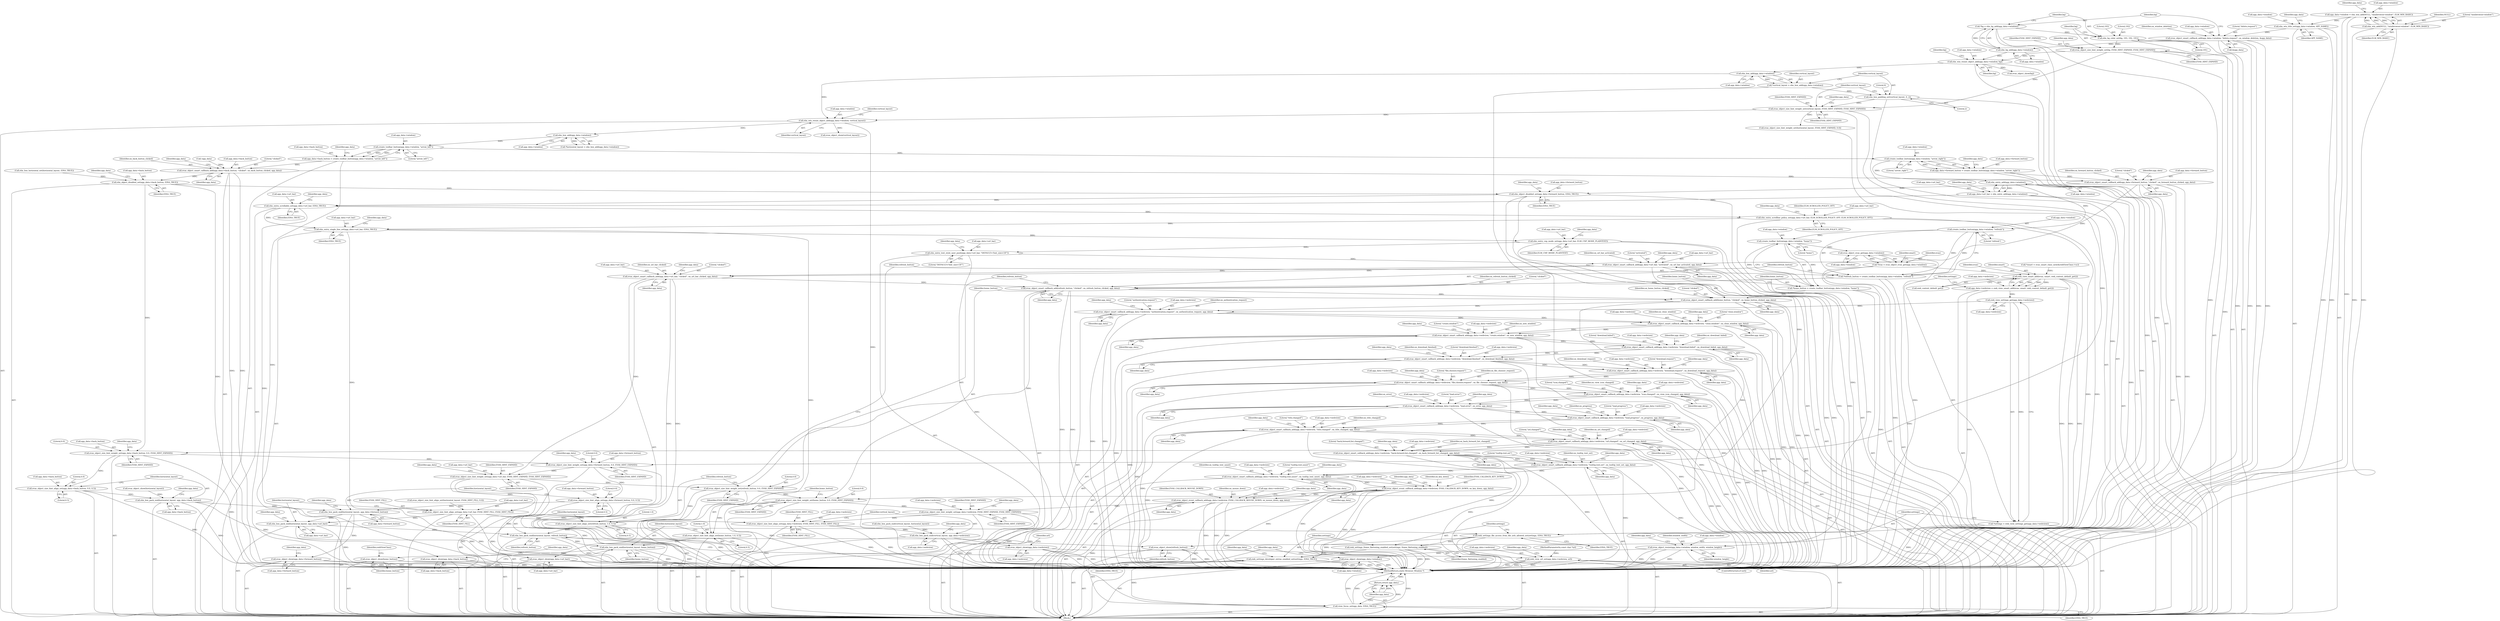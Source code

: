 digraph "0_Chrome_46afbe7f7f55280947e9c06c429a68983ba9d8dd_0@API" {
"1000220" [label="(Call,create_toolbar_button(app_data->window, \"arrow_left\"))"];
"1000196" [label="(Call,elm_box_add(app_data->window))"];
"1000186" [label="(Call,elm_win_resize_object_add(app_data->window, vertical_layout))"];
"1000174" [label="(Call,elm_box_add(app_data->window))"];
"1000164" [label="(Call,elm_win_resize_object_add(app_data->window, bg))"];
"1000151" [label="(Call,elm_bg_add(app_data->window))"];
"1000140" [label="(Call,evas_object_smart_callback_add(app_data->window, \"delete,request\", on_window_deletion, &app_data))"];
"1000135" [label="(Call,elm_win_title_set(app_data->window, APP_NAME))"];
"1000127" [label="(Call,app_data->window = elm_win_add(NULL, \"minibrowser-window\", ELM_WIN_BASIC))"];
"1000131" [label="(Call,elm_win_add(NULL, \"minibrowser-window\", ELM_WIN_BASIC))"];
"1000160" [label="(Call,evas_object_size_hint_weight_set(bg, EVAS_HINT_EXPAND, EVAS_HINT_EXPAND))"];
"1000155" [label="(Call,elm_bg_color_set(bg, 193, 192, 191))"];
"1000149" [label="(Call,*bg = elm_bg_add(app_data->window))"];
"1000182" [label="(Call,evas_object_size_hint_weight_set(vertical_layout, EVAS_HINT_EXPAND, EVAS_HINT_EXPAND))"];
"1000178" [label="(Call,elm_box_padding_set(vertical_layout, 0, 2))"];
"1000172" [label="(Call,*vertical_layout = elm_box_add(app_data->window))"];
"1000216" [label="(Call,app_data->back_button = create_toolbar_button(app_data->window, \"arrow_left\"))"];
"1000225" [label="(Call,evas_object_smart_callback_add(app_data->back_button, \"clicked\", on_back_button_clicked, app_data))"];
"1000232" [label="(Call,elm_object_disabled_set(app_data->back_button, EINA_TRUE))"];
"1000237" [label="(Call,evas_object_size_hint_weight_set(app_data->back_button, 0.0, EVAS_HINT_EXPAND))"];
"1000243" [label="(Call,evas_object_size_hint_align_set(app_data->back_button, 0.0, 0.5))"];
"1000249" [label="(Call,elm_box_pack_end(horizontal_layout, app_data->back_button))"];
"1000254" [label="(Call,evas_object_show(app_data->back_button))"];
"1000291" [label="(Call,elm_box_pack_end(horizontal_layout, app_data->forward_button))"];
"1000296" [label="(Call,evas_object_show(app_data->forward_button))"];
"1000360" [label="(Call,elm_box_pack_end(horizontal_layout, app_data->url_bar))"];
"1000365" [label="(Call,evas_object_show(app_data->url_bar))"];
"1000390" [label="(Call,elm_box_pack_end(horizontal_layout, refresh_button))"];
"1000393" [label="(Call,evas_object_show(refresh_button))"];
"1000416" [label="(Call,elm_box_pack_end(horizontal_layout, home_button))"];
"1000419" [label="(Call,evas_object_show(home_button))"];
"1000279" [label="(Call,evas_object_size_hint_weight_set(app_data->forward_button, 0.0, EVAS_HINT_EXPAND))"];
"1000285" [label="(Call,evas_object_size_hint_align_set(app_data->forward_button, 0.0, 0.5))"];
"1000348" [label="(Call,evas_object_size_hint_weight_set(app_data->url_bar, EVAS_HINT_EXPAND, EVAS_HINT_EXPAND))"];
"1000354" [label="(Call,evas_object_size_hint_align_set(app_data->url_bar, EVAS_HINT_FILL, EVAS_HINT_FILL))"];
"1000604" [label="(Call,evas_object_size_hint_align_set(app_data->webview, EVAS_HINT_FILL, EVAS_HINT_FILL))"];
"1000610" [label="(Call,elm_box_pack_end(vertical_layout, app_data->webview))"];
"1000615" [label="(Call,evas_object_show(app_data->webview))"];
"1000621" [label="(Call,ewk_view_url_set(app_data->webview, url))"];
"1000382" [label="(Call,evas_object_size_hint_weight_set(refresh_button, 0.0, EVAS_HINT_EXPAND))"];
"1000386" [label="(Call,evas_object_size_hint_align_set(refresh_button, 1.0, 0.5))"];
"1000408" [label="(Call,evas_object_size_hint_weight_set(home_button, 0.0, EVAS_HINT_EXPAND))"];
"1000412" [label="(Call,evas_object_size_hint_align_set(home_button, 1.0, 0.5))"];
"1000598" [label="(Call,evas_object_size_hint_weight_set(app_data->webview, EVAS_HINT_EXPAND, EVAS_HINT_EXPAND))"];
"1000274" [label="(Call,elm_object_disabled_set(app_data->forward_button, EINA_TRUE))"];
"1000308" [label="(Call,elm_entry_scrollable_set(app_data->url_bar, EINA_TRUE))"];
"1000313" [label="(Call,elm_entry_scrollbar_policy_set(app_data->url_bar, ELM_SCROLLER_POLICY_OFF, ELM_SCROLLER_POLICY_OFF))"];
"1000319" [label="(Call,elm_entry_single_line_set(app_data->url_bar, EINA_TRUE))"];
"1000324" [label="(Call,elm_entry_cnp_mode_set(app_data->url_bar, ELM_CNP_MODE_PLAINTEXT))"];
"1000329" [label="(Call,elm_entry_text_style_user_push(app_data->url_bar, \"DEFAULT='font_size=18'\"))"];
"1000334" [label="(Call,evas_object_smart_callback_add(app_data->url_bar, \"activated\", on_url_bar_activated, app_data))"];
"1000341" [label="(Call,evas_object_smart_callback_add(app_data->url_bar, \"clicked\", on_url_bar_clicked, app_data))"];
"1000377" [label="(Call,evas_object_smart_callback_add(refresh_button, \"clicked\", on_refresh_button_clicked, app_data))"];
"1000403" [label="(Call,evas_object_smart_callback_add(home_button, \"clicked\", on_home_button_clicked, app_data))"];
"1000479" [label="(Call,evas_object_smart_callback_add(app_data->webview, \"authentication,request\", on_authentication_request, app_data))"];
"1000486" [label="(Call,evas_object_smart_callback_add(app_data->webview, \"close,window\", on_close_window, app_data))"];
"1000493" [label="(Call,evas_object_smart_callback_add(app_data->webview, \"create,window\", on_new_window, app_data))"];
"1000500" [label="(Call,evas_object_smart_callback_add(app_data->webview, \"download,failed\", on_download_failed, app_data))"];
"1000507" [label="(Call,evas_object_smart_callback_add(app_data->webview, \"download,finished\", on_download_finished, app_data))"];
"1000514" [label="(Call,evas_object_smart_callback_add(app_data->webview, \"download,request\", on_download_request, app_data))"];
"1000521" [label="(Call,evas_object_smart_callback_add(app_data->webview, \"file,chooser,request\", on_file_chooser_request, app_data))"];
"1000528" [label="(Call,evas_object_smart_callback_add(app_data->webview, \"icon,changed\", on_view_icon_changed, app_data))"];
"1000535" [label="(Call,evas_object_smart_callback_add(app_data->webview, \"load,error\", on_error, app_data))"];
"1000542" [label="(Call,evas_object_smart_callback_add(app_data->webview, \"load,progress\", on_progress, app_data))"];
"1000549" [label="(Call,evas_object_smart_callback_add(app_data->webview, \"title,changed\", on_title_changed, app_data))"];
"1000556" [label="(Call,evas_object_smart_callback_add(app_data->webview, \"url,changed\", on_url_changed, app_data))"];
"1000563" [label="(Call,evas_object_smart_callback_add(app_data->webview, \"back,forward,list,changed\", on_back_forward_list_changed, app_data))"];
"1000570" [label="(Call,evas_object_smart_callback_add(app_data->webview, \"tooltip,text,set\", on_tooltip_text_set, app_data))"];
"1000577" [label="(Call,evas_object_smart_callback_add(app_data->webview, \"tooltip,text,unset\", on_tooltip_text_unset, app_data))"];
"1000584" [label="(Call,evas_object_event_callback_add(app_data->webview, EVAS_CALLBACK_KEY_DOWN, on_key_down, app_data))"];
"1000591" [label="(Call,evas_object_event_callback_add(app_data->webview, EVAS_CALLBACK_MOUSE_DOWN, on_mouse_down, app_data))"];
"1000636" [label="(Call,view_focus_set(app_data, EINA_TRUE))"];
"1000639" [label="(Return,return app_data;)"];
"1000470" [label="(Call,ewk_settings_file_access_from_file_urls_allowed_set(settings, EINA_TRUE))"];
"1000473" [label="(Call,ewk_settings_frame_flattening_enabled_set(settings, frame_flattening_enabled))"];
"1000476" [label="(Call,ewk_settings_developer_extras_enabled_set(settings, EINA_TRUE))"];
"1000267" [label="(Call,evas_object_smart_callback_add(app_data->forward_button, \"clicked\", on_forward_button_clicked, app_data))"];
"1000262" [label="(Call,create_toolbar_button(app_data->window, \"arrow_right\"))"];
"1000258" [label="(Call,app_data->forward_button = create_toolbar_button(app_data->window, \"arrow_right\"))"];
"1000304" [label="(Call,elm_entry_add(app_data->window))"];
"1000300" [label="(Call,app_data->url_bar = elm_entry_add(app_data->window))"];
"1000372" [label="(Call,create_toolbar_button(app_data->window, \"refresh\"))"];
"1000370" [label="(Call,*refresh_button = create_toolbar_button(app_data->window, \"refresh\"))"];
"1000398" [label="(Call,create_toolbar_button(app_data->window, \"home\"))"];
"1000396" [label="(Call,*home_button = create_toolbar_button(app_data->window, \"home\"))"];
"1000443" [label="(Call,evas_object_evas_get(app_data->window))"];
"1000441" [label="(Call,*evas = evas_object_evas_get(app_data->window))"];
"1000459" [label="(Call,ewk_view_smart_add(evas, smart, ewk_context_default_get()))"];
"1000455" [label="(Call,app_data->webview = ewk_view_smart_add(evas, smart, ewk_context_default_get()))"];
"1000466" [label="(Call,ewk_view_settings_get(app_data->webview))"];
"1000464" [label="(Call,*settings = ewk_view_settings_get(app_data->webview))"];
"1000626" [label="(Call,evas_object_resize(app_data->window, window_width, window_height))"];
"1000632" [label="(Call,evas_object_show(app_data->window))"];
"1000484" [label="(Identifier,on_authentication_request)"];
"1000309" [label="(Call,app_data->url_bar)"];
"1000226" [label="(Call,app_data->back_button)"];
"1000620" [label="(Identifier,url)"];
"1000470" [label="(Call,ewk_settings_file_access_from_file_urls_allowed_set(settings, EINA_TRUE))"];
"1000360" [label="(Call,elm_box_pack_end(horizontal_layout, app_data->url_bar))"];
"1000340" [label="(Identifier,app_data)"];
"1000541" [label="(Identifier,app_data)"];
"1000382" [label="(Call,evas_object_size_hint_weight_set(refresh_button, 0.0, EVAS_HINT_EXPAND))"];
"1000423" [label="(Identifier,ewkViewClass)"];
"1000166" [label="(Identifier,app_data)"];
"1000414" [label="(Literal,1.0)"];
"1000260" [label="(Identifier,app_data)"];
"1000404" [label="(Identifier,home_button)"];
"1000472" [label="(Identifier,EINA_TRUE)"];
"1000158" [label="(Literal,192)"];
"1000540" [label="(Identifier,on_error)"];
"1000616" [label="(Call,app_data->webview)"];
"1000403" [label="(Call,evas_object_smart_callback_add(home_button, \"clicked\", on_home_button_clicked, app_data))"];
"1000227" [label="(Identifier,app_data)"];
"1000373" [label="(Call,app_data->window)"];
"1000626" [label="(Call,evas_object_resize(app_data->window, window_width, window_height))"];
"1000617" [label="(Identifier,app_data)"];
"1000187" [label="(Call,app_data->window)"];
"1000459" [label="(Call,ewk_view_smart_add(evas, smart, ewk_context_default_get()))"];
"1000394" [label="(Identifier,refresh_button)"];
"1000200" [label="(Call,elm_box_horizontal_set(horizontal_layout, EINA_TRUE))"];
"1000522" [label="(Call,app_data->webview)"];
"1000134" [label="(Identifier,ELM_WIN_BASIC)"];
"1000237" [label="(Call,evas_object_size_hint_weight_set(app_data->back_button, 0.0, EVAS_HINT_EXPAND))"];
"1000211" [label="(Call,elm_box_pack_end(vertical_layout, horizontal_layout))"];
"1000501" [label="(Call,app_data->webview)"];
"1000287" [label="(Identifier,app_data)"];
"1000570" [label="(Call,evas_object_smart_callback_add(app_data->webview, \"tooltip,text,set\", on_tooltip_text_set, app_data))"];
"1000255" [label="(Call,app_data->back_button)"];
"1000146" [label="(Call,&app_data)"];
"1000325" [label="(Call,app_data->url_bar)"];
"1000221" [label="(Call,app_data->window)"];
"1000229" [label="(Literal,\"clicked\")"];
"1000630" [label="(Identifier,window_width)"];
"1000485" [label="(Identifier,app_data)"];
"1000392" [label="(Identifier,refresh_button)"];
"1000216" [label="(Call,app_data->back_button = create_toolbar_button(app_data->window, \"arrow_left\"))"];
"1000178" [label="(Call,elm_box_padding_set(vertical_layout, 0, 2))"];
"1000283" [label="(Literal,0.0)"];
"1000175" [label="(Call,app_data->window)"];
"1000491" [label="(Identifier,on_close_window)"];
"1000168" [label="(Identifier,bg)"];
"1000150" [label="(Identifier,bg)"];
"1000569" [label="(Identifier,app_data)"];
"1000225" [label="(Call,evas_object_smart_callback_add(app_data->back_button, \"clicked\", on_back_button_clicked, app_data))"];
"1000586" [label="(Identifier,app_data)"];
"1000555" [label="(Identifier,app_data)"];
"1000515" [label="(Call,app_data->webview)"];
"1000127" [label="(Call,app_data->window = elm_win_add(NULL, \"minibrowser-window\", ELM_WIN_BASIC))"];
"1000263" [label="(Call,app_data->window)"];
"1000534" [label="(Identifier,app_data)"];
"1000350" [label="(Identifier,app_data)"];
"1000488" [label="(Identifier,app_data)"];
"1000353" [label="(Identifier,EVAS_HINT_EXPAND)"];
"1000315" [label="(Identifier,app_data)"];
"1000355" [label="(Call,app_data->url_bar)"];
"1000518" [label="(Literal,\"download,request\")"];
"1000379" [label="(Literal,\"clicked\")"];
"1000514" [label="(Call,evas_object_smart_callback_add(app_data->webview, \"download,request\", on_download_request, app_data))"];
"1000604" [label="(Call,evas_object_size_hint_align_set(app_data->webview, EVAS_HINT_FILL, EVAS_HINT_FILL))"];
"1000473" [label="(Call,ewk_settings_frame_flattening_enabled_set(settings, frame_flattening_enabled))"];
"1000477" [label="(Identifier,settings)"];
"1000312" [label="(Identifier,EINA_TRUE)"];
"1000324" [label="(Call,elm_entry_cnp_mode_set(app_data->url_bar, ELM_CNP_MODE_PLAINTEXT))"];
"1000507" [label="(Call,evas_object_smart_callback_add(app_data->webview, \"download,finished\", on_download_finished, app_data))"];
"1000139" [label="(Identifier,APP_NAME)"];
"1000475" [label="(Identifier,frame_flattening_enabled)"];
"1000582" [label="(Identifier,on_tooltip_text_unset)"];
"1000530" [label="(Identifier,app_data)"];
"1000509" [label="(Identifier,app_data)"];
"1000298" [label="(Identifier,app_data)"];
"1000516" [label="(Identifier,app_data)"];
"1000388" [label="(Literal,1.0)"];
"1000499" [label="(Identifier,app_data)"];
"1000563" [label="(Call,evas_object_smart_callback_add(app_data->webview, \"back,forward,list,changed\", on_back_forward_list_changed, app_data))"];
"1000577" [label="(Call,evas_object_smart_callback_add(app_data->webview, \"tooltip,text,unset\", on_tooltip_text_unset, app_data))"];
"1000405" [label="(Literal,\"clicked\")"];
"1000281" [label="(Identifier,app_data)"];
"1000571" [label="(Call,app_data->webview)"];
"1000640" [label="(Identifier,app_data)"];
"1000289" [label="(Literal,0.0)"];
"1000603" [label="(Identifier,EVAS_HINT_EXPAND)"];
"1000249" [label="(Call,elm_box_pack_end(horizontal_layout, app_data->back_button))"];
"1000165" [label="(Call,app_data->window)"];
"1000162" [label="(Identifier,EVAS_HINT_EXPAND)"];
"1000411" [label="(Identifier,EVAS_HINT_EXPAND)"];
"1000495" [label="(Identifier,app_data)"];
"1000352" [label="(Identifier,EVAS_HINT_EXPAND)"];
"1000533" [label="(Identifier,on_view_icon_changed)"];
"1000595" [label="(Identifier,EVAS_CALLBACK_MOUSE_DOWN)"];
"1000387" [label="(Identifier,refresh_button)"];
"1000184" [label="(Identifier,EVAS_HINT_EXPAND)"];
"1000356" [label="(Identifier,app_data)"];
"1000597" [label="(Identifier,app_data)"];
"1000188" [label="(Identifier,app_data)"];
"1000164" [label="(Call,elm_win_resize_object_add(app_data->window, bg))"];
"1000338" [label="(Literal,\"activated\")"];
"1000390" [label="(Call,elm_box_pack_end(horizontal_layout, refresh_button))"];
"1000622" [label="(Call,app_data->webview)"];
"1000296" [label="(Call,evas_object_show(app_data->forward_button))"];
"1000536" [label="(Call,app_data->webview)"];
"1000214" [label="(Call,evas_object_show(horizontal_layout))"];
"1000572" [label="(Identifier,app_data)"];
"1000301" [label="(Call,app_data->url_bar)"];
"1000320" [label="(Call,app_data->url_bar)"];
"1000251" [label="(Call,app_data->back_button)"];
"1000190" [label="(Identifier,vertical_layout)"];
"1000502" [label="(Identifier,app_data)"];
"1000151" [label="(Call,elm_bg_add(app_data->window))"];
"1000419" [label="(Call,evas_object_show(home_button))"];
"1000492" [label="(Identifier,app_data)"];
"1000547" [label="(Identifier,on_progress)"];
"1000185" [label="(Identifier,EVAS_HINT_EXPAND)"];
"1000585" [label="(Call,app_data->webview)"];
"1000236" [label="(Identifier,EINA_TRUE)"];
"1000239" [label="(Identifier,app_data)"];
"1000539" [label="(Literal,\"load,error\")"];
"1000633" [label="(Call,app_data->window)"];
"1000448" [label="(Call,*smart = evas_smart_class_new(&ewkViewClass->sc))"];
"1000548" [label="(Identifier,app_data)"];
"1000372" [label="(Call,create_toolbar_button(app_data->window, \"refresh\"))"];
"1000371" [label="(Identifier,refresh_button)"];
"1000362" [label="(Call,app_data->url_bar)"];
"1000415" [label="(Literal,0.5)"];
"1000347" [label="(Identifier,app_data)"];
"1000220" [label="(Call,create_toolbar_button(app_data->window, \"arrow_left\"))"];
"1000460" [label="(Identifier,evas)"];
"1000416" [label="(Call,elm_box_pack_end(horizontal_layout, home_button))"];
"1000152" [label="(Call,app_data->window)"];
"1000481" [label="(Identifier,app_data)"];
"1000194" [label="(Call,*horizontal_layout = elm_box_add(app_data->window))"];
"1000521" [label="(Call,evas_object_smart_callback_add(app_data->webview, \"file,chooser,request\", on_file_chooser_request, app_data))"];
"1000593" [label="(Identifier,app_data)"];
"1000300" [label="(Call,app_data->url_bar = elm_entry_add(app_data->window))"];
"1000323" [label="(Identifier,EINA_TRUE)"];
"1000558" [label="(Identifier,app_data)"];
"1000583" [label="(Identifier,app_data)"];
"1000523" [label="(Identifier,app_data)"];
"1000591" [label="(Call,evas_object_event_callback_add(app_data->webview, EVAS_CALLBACK_MOUSE_DOWN, on_mouse_down, app_data))"];
"1000621" [label="(Call,ewk_view_url_set(app_data->webview, url))"];
"1000596" [label="(Identifier,on_mouse_down)"];
"1000553" [label="(Literal,\"title,changed\")"];
"1000449" [label="(Identifier,smart)"];
"1000638" [label="(Identifier,EINA_TRUE)"];
"1000336" [label="(Identifier,app_data)"];
"1000243" [label="(Call,evas_object_size_hint_align_set(app_data->back_button, 0.0, 0.5))"];
"1000244" [label="(Call,app_data->back_button)"];
"1000321" [label="(Identifier,app_data)"];
"1000631" [label="(Identifier,window_height)"];
"1000399" [label="(Call,app_data->window)"];
"1000384" [label="(Literal,0.0)"];
"1000599" [label="(Call,app_data->webview)"];
"1000329" [label="(Call,elm_entry_text_style_user_push(app_data->url_bar, \"DEFAULT='font_size=18'\"))"];
"1000169" [label="(Call,evas_object_show(bg))"];
"1000383" [label="(Identifier,refresh_button)"];
"1000247" [label="(Literal,0.0)"];
"1000142" [label="(Identifier,app_data)"];
"1000546" [label="(Literal,\"load,progress\")"];
"1000476" [label="(Call,ewk_settings_developer_extras_enabled_set(settings, EINA_TRUE))"];
"1000376" [label="(Literal,\"refresh\")"];
"1000135" [label="(Call,elm_win_title_set(app_data->window, APP_NAME))"];
"1000461" [label="(Identifier,smart)"];
"1000248" [label="(Literal,0.5)"];
"1000639" [label="(Return,return app_data;)"];
"1000254" [label="(Call,evas_object_show(app_data->back_button))"];
"1000619" [label="(ControlStructure,if (url))"];
"1000170" [label="(Identifier,bg)"];
"1000232" [label="(Call,elm_object_disabled_set(app_data->back_button, EINA_TRUE))"];
"1000550" [label="(Call,app_data->webview)"];
"1000286" [label="(Call,app_data->forward_button)"];
"1000230" [label="(Identifier,on_back_button_clicked)"];
"1000519" [label="(Identifier,on_download_request)"];
"1000341" [label="(Call,evas_object_smart_callback_add(app_data->url_bar, \"clicked\", on_url_bar_clicked, app_data))"];
"1000173" [label="(Identifier,vertical_layout)"];
"1000276" [label="(Identifier,app_data)"];
"1000397" [label="(Identifier,home_button)"];
"1000575" [label="(Identifier,on_tooltip_text_set)"];
"1000317" [label="(Identifier,ELM_SCROLLER_POLICY_OFF)"];
"1000268" [label="(Call,app_data->forward_button)"];
"1000409" [label="(Identifier,home_button)"];
"1000186" [label="(Call,elm_win_resize_object_add(app_data->window, vertical_layout))"];
"1000191" [label="(Call,evas_object_show(vertical_layout))"];
"1000605" [label="(Call,app_data->webview)"];
"1000274" [label="(Call,elm_object_disabled_set(app_data->forward_button, EINA_TRUE))"];
"1000377" [label="(Call,evas_object_smart_callback_add(refresh_button, \"clicked\", on_refresh_button_clicked, app_data))"];
"1000592" [label="(Call,app_data->webview)"];
"1000579" [label="(Identifier,app_data)"];
"1000140" [label="(Call,evas_object_smart_callback_add(app_data->window, \"delete,request\", on_window_deletion, &app_data))"];
"1000172" [label="(Call,*vertical_layout = elm_box_add(app_data->window))"];
"1000490" [label="(Literal,\"close,window\")"];
"1000612" [label="(Call,app_data->webview)"];
"1000412" [label="(Call,evas_object_size_hint_align_set(home_button, 1.0, 0.5))"];
"1000474" [label="(Identifier,settings)"];
"1000562" [label="(Identifier,app_data)"];
"1000380" [label="(Identifier,on_refresh_button_clicked)"];
"1000556" [label="(Call,evas_object_smart_callback_add(app_data->webview, \"url,changed\", on_url_changed, app_data))"];
"1000590" [label="(Identifier,app_data)"];
"1000365" [label="(Call,evas_object_show(app_data->url_bar))"];
"1000136" [label="(Call,app_data->window)"];
"1000331" [label="(Identifier,app_data)"];
"1000132" [label="(Identifier,NULL)"];
"1000285" [label="(Call,evas_object_size_hint_align_set(app_data->forward_button, 0.0, 0.5))"];
"1000500" [label="(Call,evas_object_smart_callback_add(app_data->webview, \"download,failed\", on_download_failed, app_data))"];
"1000361" [label="(Identifier,horizontal_layout)"];
"1000506" [label="(Identifier,app_data)"];
"1000250" [label="(Identifier,horizontal_layout)"];
"1000407" [label="(Identifier,app_data)"];
"1000402" [label="(Literal,\"home\")"];
"1000466" [label="(Call,ewk_view_settings_get(app_data->webview))"];
"1000410" [label="(Literal,0.0)"];
"1000615" [label="(Call,evas_object_show(app_data->webview))"];
"1000181" [label="(Literal,2)"];
"1000464" [label="(Call,*settings = ewk_view_settings_get(app_data->webview))"];
"1000159" [label="(Literal,191)"];
"1000234" [label="(Identifier,app_data)"];
"1000233" [label="(Call,app_data->back_button)"];
"1000513" [label="(Identifier,app_data)"];
"1000386" [label="(Call,evas_object_size_hint_align_set(refresh_button, 1.0, 0.5))"];
"1000156" [label="(Identifier,bg)"];
"1000180" [label="(Literal,0)"];
"1000554" [label="(Identifier,on_title_changed)"];
"1000302" [label="(Identifier,app_data)"];
"1000406" [label="(Identifier,on_home_button_clicked)"];
"1000279" [label="(Call,evas_object_size_hint_weight_set(app_data->forward_button, 0.0, EVAS_HINT_EXPAND))"];
"1000343" [label="(Identifier,app_data)"];
"1000398" [label="(Call,create_toolbar_button(app_data->window, \"home\"))"];
"1000182" [label="(Call,evas_object_size_hint_weight_set(vertical_layout, EVAS_HINT_EXPAND, EVAS_HINT_EXPAND))"];
"1000456" [label="(Call,app_data->webview)"];
"1000565" [label="(Identifier,app_data)"];
"1000217" [label="(Call,app_data->back_button)"];
"1000349" [label="(Call,app_data->url_bar)"];
"1000183" [label="(Identifier,vertical_layout)"];
"1000611" [label="(Identifier,vertical_layout)"];
"1000272" [label="(Identifier,on_forward_button_clicked)"];
"1000291" [label="(Call,elm_box_pack_end(horizontal_layout, app_data->forward_button))"];
"1000413" [label="(Identifier,home_button)"];
"1000636" [label="(Call,view_focus_set(app_data, EINA_TRUE))"];
"1000335" [label="(Call,app_data->url_bar)"];
"1000589" [label="(Identifier,on_key_down)"];
"1000378" [label="(Identifier,refresh_button)"];
"1000420" [label="(Identifier,home_button)"];
"1000245" [label="(Identifier,app_data)"];
"1000483" [label="(Literal,\"authentication,request\")"];
"1000497" [label="(Literal,\"create,window\")"];
"1000112" [label="(Block,)"];
"1000564" [label="(Call,app_data->webview)"];
"1000381" [label="(Identifier,app_data)"];
"1000441" [label="(Call,*evas = evas_object_evas_get(app_data->window))"];
"1000318" [label="(Identifier,ELM_SCROLLER_POLICY_OFF)"];
"1000174" [label="(Call,elm_box_add(app_data->window))"];
"1000163" [label="(Identifier,EVAS_HINT_EXPAND)"];
"1000576" [label="(Identifier,app_data)"];
"1000561" [label="(Identifier,on_url_changed)"];
"1000273" [label="(Identifier,app_data)"];
"1000149" [label="(Call,*bg = elm_bg_add(app_data->window))"];
"1000192" [label="(Identifier,vertical_layout)"];
"1000367" [label="(Identifier,app_data)"];
"1000339" [label="(Identifier,on_url_bar_activated)"];
"1000319" [label="(Call,elm_entry_single_line_set(app_data->url_bar, EINA_TRUE))"];
"1000443" [label="(Call,evas_object_evas_get(app_data->window))"];
"1000537" [label="(Identifier,app_data)"];
"1000231" [label="(Identifier,app_data)"];
"1000266" [label="(Literal,\"arrow_right\")"];
"1000549" [label="(Call,evas_object_smart_callback_add(app_data->webview, \"title,changed\", on_title_changed, app_data))"];
"1000609" [label="(Identifier,EVAS_HINT_FILL)"];
"1000520" [label="(Identifier,app_data)"];
"1000512" [label="(Identifier,on_download_finished)"];
"1000304" [label="(Call,elm_entry_add(app_data->window))"];
"1000345" [label="(Literal,\"clicked\")"];
"1000262" [label="(Call,create_toolbar_button(app_data->window, \"arrow_right\"))"];
"1000535" [label="(Call,evas_object_smart_callback_add(app_data->webview, \"load,error\", on_error, app_data))"];
"1000155" [label="(Call,elm_bg_color_set(bg, 193, 192, 191))"];
"1000471" [label="(Identifier,settings)"];
"1000328" [label="(Identifier,ELM_CNP_MODE_PLAINTEXT)"];
"1000494" [label="(Call,app_data->webview)"];
"1000525" [label="(Literal,\"file,chooser,request\")"];
"1000505" [label="(Identifier,on_download_failed)"];
"1000389" [label="(Literal,0.5)"];
"1000275" [label="(Call,app_data->forward_button)"];
"1000393" [label="(Call,evas_object_show(refresh_button))"];
"1000486" [label="(Call,evas_object_smart_callback_add(app_data->webview, \"close,window\", on_close_window, app_data))"];
"1000544" [label="(Identifier,app_data)"];
"1000137" [label="(Identifier,app_data)"];
"1000256" [label="(Identifier,app_data)"];
"1000588" [label="(Identifier,EVAS_CALLBACK_KEY_DOWN)"];
"1000160" [label="(Call,evas_object_size_hint_weight_set(bg, EVAS_HINT_EXPAND, EVAS_HINT_EXPAND))"];
"1000326" [label="(Identifier,app_data)"];
"1000504" [label="(Literal,\"download,failed\")"];
"1000271" [label="(Literal,\"clicked\")"];
"1000557" [label="(Call,app_data->webview)"];
"1000241" [label="(Literal,0.0)"];
"1000608" [label="(Identifier,EVAS_HINT_FILL)"];
"1000267" [label="(Call,evas_object_smart_callback_add(app_data->forward_button, \"clicked\", on_forward_button_clicked, app_data))"];
"1000342" [label="(Call,app_data->url_bar)"];
"1000442" [label="(Identifier,evas)"];
"1000269" [label="(Identifier,app_data)"];
"1000131" [label="(Call,elm_win_add(NULL, \"minibrowser-window\", ELM_WIN_BASIC))"];
"1000290" [label="(Literal,0.5)"];
"1000462" [label="(Call,ewk_context_default_get())"];
"1000292" [label="(Identifier,horizontal_layout)"];
"1000568" [label="(Identifier,on_back_forward_list_changed)"];
"1000465" [label="(Identifier,settings)"];
"1000144" [label="(Literal,\"delete,request\")"];
"1000417" [label="(Identifier,horizontal_layout)"];
"1000391" [label="(Identifier,horizontal_layout)"];
"1000293" [label="(Call,app_data->forward_button)"];
"1000467" [label="(Call,app_data->webview)"];
"1000314" [label="(Call,app_data->url_bar)"];
"1000238" [label="(Call,app_data->back_button)"];
"1000444" [label="(Call,app_data->window)"];
"1000358" [label="(Identifier,EVAS_HINT_FILL)"];
"1000628" [label="(Identifier,app_data)"];
"1000511" [label="(Literal,\"download,finished\")"];
"1000305" [label="(Call,app_data->window)"];
"1000330" [label="(Call,app_data->url_bar)"];
"1000478" [label="(Identifier,EINA_TRUE)"];
"1000242" [label="(Identifier,EVAS_HINT_EXPAND)"];
"1000527" [label="(Identifier,app_data)"];
"1000359" [label="(Identifier,EVAS_HINT_FILL)"];
"1000310" [label="(Identifier,app_data)"];
"1000334" [label="(Call,evas_object_smart_callback_add(app_data->url_bar, \"activated\", on_url_bar_activated, app_data))"];
"1000418" [label="(Identifier,home_button)"];
"1000487" [label="(Call,app_data->webview)"];
"1000308" [label="(Call,elm_entry_scrollable_set(app_data->url_bar, EINA_TRUE))"];
"1000396" [label="(Call,*home_button = create_toolbar_button(app_data->window, \"home\"))"];
"1000542" [label="(Call,evas_object_smart_callback_add(app_data->webview, \"load,progress\", on_progress, app_data))"];
"1000111" [label="(MethodParameterIn,const char *url)"];
"1000313" [label="(Call,elm_entry_scrollbar_policy_set(app_data->url_bar, ELM_SCROLLER_POLICY_OFF, ELM_SCROLLER_POLICY_OFF))"];
"1000145" [label="(Identifier,on_window_deletion)"];
"1000508" [label="(Call,app_data->webview)"];
"1000348" [label="(Call,evas_object_size_hint_weight_set(app_data->url_bar, EVAS_HINT_EXPAND, EVAS_HINT_EXPAND))"];
"1000529" [label="(Call,app_data->webview)"];
"1000480" [label="(Call,app_data->webview)"];
"1000346" [label="(Identifier,on_url_bar_clicked)"];
"1000627" [label="(Call,app_data->window)"];
"1000602" [label="(Identifier,EVAS_HINT_EXPAND)"];
"1000370" [label="(Call,*refresh_button = create_toolbar_button(app_data->window, \"refresh\"))"];
"1000498" [label="(Identifier,on_new_window)"];
"1000224" [label="(Literal,\"arrow_left\")"];
"1000141" [label="(Call,app_data->window)"];
"1000366" [label="(Call,app_data->url_bar)"];
"1000493" [label="(Call,evas_object_smart_callback_add(app_data->webview, \"create,window\", on_new_window, app_data))"];
"1000574" [label="(Literal,\"tooltip,text,set\")"];
"1000284" [label="(Identifier,EVAS_HINT_EXPAND)"];
"1000479" [label="(Call,evas_object_smart_callback_add(app_data->webview, \"authentication,request\", on_authentication_request, app_data))"];
"1000128" [label="(Call,app_data->window)"];
"1000179" [label="(Identifier,vertical_layout)"];
"1000203" [label="(Call,evas_object_size_hint_weight_set(horizontal_layout, EVAS_HINT_EXPAND, 0.0))"];
"1000634" [label="(Identifier,app_data)"];
"1000584" [label="(Call,evas_object_event_callback_add(app_data->webview, EVAS_CALLBACK_KEY_DOWN, on_key_down, app_data))"];
"1000333" [label="(Literal,\"DEFAULT='font_size=18'\")"];
"1000637" [label="(Identifier,app_data)"];
"1000632" [label="(Call,evas_object_show(app_data->window))"];
"1000157" [label="(Literal,193)"];
"1000297" [label="(Call,app_data->forward_button)"];
"1000120" [label="(Call,!app_data)"];
"1000610" [label="(Call,elm_box_pack_end(vertical_layout, app_data->webview))"];
"1000196" [label="(Call,elm_box_add(app_data->window))"];
"1000259" [label="(Call,app_data->forward_button)"];
"1000408" [label="(Call,evas_object_size_hint_weight_set(home_button, 0.0, EVAS_HINT_EXPAND))"];
"1000280" [label="(Call,app_data->forward_button)"];
"1000625" [label="(Identifier,url)"];
"1000354" [label="(Call,evas_object_size_hint_align_set(app_data->url_bar, EVAS_HINT_FILL, EVAS_HINT_FILL))"];
"1000161" [label="(Identifier,bg)"];
"1000528" [label="(Call,evas_object_smart_callback_add(app_data->webview, \"icon,changed\", on_view_icon_changed, app_data))"];
"1000560" [label="(Literal,\"url,changed\")"];
"1000578" [label="(Call,app_data->webview)"];
"1000526" [label="(Identifier,on_file_chooser_request)"];
"1000641" [label="(MethodReturn,static Browser_Window *)"];
"1000543" [label="(Call,app_data->webview)"];
"1000567" [label="(Literal,\"back,forward,list,changed\")"];
"1000278" [label="(Identifier,EINA_TRUE)"];
"1000551" [label="(Identifier,app_data)"];
"1000197" [label="(Call,app_data->window)"];
"1000532" [label="(Literal,\"icon,changed\")"];
"1000600" [label="(Identifier,app_data)"];
"1000258" [label="(Call,app_data->forward_button = create_toolbar_button(app_data->window, \"arrow_right\"))"];
"1000455" [label="(Call,app_data->webview = ewk_view_smart_add(evas, smart, ewk_context_default_get()))"];
"1000598" [label="(Call,evas_object_size_hint_weight_set(app_data->webview, EVAS_HINT_EXPAND, EVAS_HINT_EXPAND))"];
"1000581" [label="(Literal,\"tooltip,text,unset\")"];
"1000385" [label="(Identifier,EVAS_HINT_EXPAND)"];
"1000133" [label="(Literal,\"minibrowser-window\")"];
"1000606" [label="(Identifier,app_data)"];
"1000207" [label="(Call,evas_object_size_hint_align_set(horizontal_layout, EVAS_HINT_FILL, 0.0))"];
"1000220" -> "1000216"  [label="AST: "];
"1000220" -> "1000224"  [label="CFG: "];
"1000221" -> "1000220"  [label="AST: "];
"1000224" -> "1000220"  [label="AST: "];
"1000216" -> "1000220"  [label="CFG: "];
"1000220" -> "1000216"  [label="DDG: "];
"1000220" -> "1000216"  [label="DDG: "];
"1000196" -> "1000220"  [label="DDG: "];
"1000220" -> "1000262"  [label="DDG: "];
"1000196" -> "1000194"  [label="AST: "];
"1000196" -> "1000197"  [label="CFG: "];
"1000197" -> "1000196"  [label="AST: "];
"1000194" -> "1000196"  [label="CFG: "];
"1000196" -> "1000194"  [label="DDG: "];
"1000186" -> "1000196"  [label="DDG: "];
"1000186" -> "1000112"  [label="AST: "];
"1000186" -> "1000190"  [label="CFG: "];
"1000187" -> "1000186"  [label="AST: "];
"1000190" -> "1000186"  [label="AST: "];
"1000192" -> "1000186"  [label="CFG: "];
"1000186" -> "1000641"  [label="DDG: "];
"1000174" -> "1000186"  [label="DDG: "];
"1000182" -> "1000186"  [label="DDG: "];
"1000186" -> "1000191"  [label="DDG: "];
"1000174" -> "1000172"  [label="AST: "];
"1000174" -> "1000175"  [label="CFG: "];
"1000175" -> "1000174"  [label="AST: "];
"1000172" -> "1000174"  [label="CFG: "];
"1000174" -> "1000172"  [label="DDG: "];
"1000164" -> "1000174"  [label="DDG: "];
"1000164" -> "1000112"  [label="AST: "];
"1000164" -> "1000168"  [label="CFG: "];
"1000165" -> "1000164"  [label="AST: "];
"1000168" -> "1000164"  [label="AST: "];
"1000170" -> "1000164"  [label="CFG: "];
"1000164" -> "1000641"  [label="DDG: "];
"1000151" -> "1000164"  [label="DDG: "];
"1000160" -> "1000164"  [label="DDG: "];
"1000164" -> "1000169"  [label="DDG: "];
"1000151" -> "1000149"  [label="AST: "];
"1000151" -> "1000152"  [label="CFG: "];
"1000152" -> "1000151"  [label="AST: "];
"1000149" -> "1000151"  [label="CFG: "];
"1000151" -> "1000149"  [label="DDG: "];
"1000140" -> "1000151"  [label="DDG: "];
"1000140" -> "1000112"  [label="AST: "];
"1000140" -> "1000146"  [label="CFG: "];
"1000141" -> "1000140"  [label="AST: "];
"1000144" -> "1000140"  [label="AST: "];
"1000145" -> "1000140"  [label="AST: "];
"1000146" -> "1000140"  [label="AST: "];
"1000150" -> "1000140"  [label="CFG: "];
"1000140" -> "1000641"  [label="DDG: "];
"1000140" -> "1000641"  [label="DDG: "];
"1000140" -> "1000641"  [label="DDG: "];
"1000135" -> "1000140"  [label="DDG: "];
"1000135" -> "1000112"  [label="AST: "];
"1000135" -> "1000139"  [label="CFG: "];
"1000136" -> "1000135"  [label="AST: "];
"1000139" -> "1000135"  [label="AST: "];
"1000142" -> "1000135"  [label="CFG: "];
"1000135" -> "1000641"  [label="DDG: "];
"1000135" -> "1000641"  [label="DDG: "];
"1000127" -> "1000135"  [label="DDG: "];
"1000127" -> "1000112"  [label="AST: "];
"1000127" -> "1000131"  [label="CFG: "];
"1000128" -> "1000127"  [label="AST: "];
"1000131" -> "1000127"  [label="AST: "];
"1000137" -> "1000127"  [label="CFG: "];
"1000127" -> "1000641"  [label="DDG: "];
"1000131" -> "1000127"  [label="DDG: "];
"1000131" -> "1000127"  [label="DDG: "];
"1000131" -> "1000127"  [label="DDG: "];
"1000131" -> "1000134"  [label="CFG: "];
"1000132" -> "1000131"  [label="AST: "];
"1000133" -> "1000131"  [label="AST: "];
"1000134" -> "1000131"  [label="AST: "];
"1000131" -> "1000641"  [label="DDG: "];
"1000131" -> "1000641"  [label="DDG: "];
"1000160" -> "1000112"  [label="AST: "];
"1000160" -> "1000163"  [label="CFG: "];
"1000161" -> "1000160"  [label="AST: "];
"1000162" -> "1000160"  [label="AST: "];
"1000163" -> "1000160"  [label="AST: "];
"1000166" -> "1000160"  [label="CFG: "];
"1000160" -> "1000641"  [label="DDG: "];
"1000155" -> "1000160"  [label="DDG: "];
"1000160" -> "1000182"  [label="DDG: "];
"1000155" -> "1000112"  [label="AST: "];
"1000155" -> "1000159"  [label="CFG: "];
"1000156" -> "1000155"  [label="AST: "];
"1000157" -> "1000155"  [label="AST: "];
"1000158" -> "1000155"  [label="AST: "];
"1000159" -> "1000155"  [label="AST: "];
"1000161" -> "1000155"  [label="CFG: "];
"1000155" -> "1000641"  [label="DDG: "];
"1000149" -> "1000155"  [label="DDG: "];
"1000149" -> "1000112"  [label="AST: "];
"1000150" -> "1000149"  [label="AST: "];
"1000156" -> "1000149"  [label="CFG: "];
"1000149" -> "1000641"  [label="DDG: "];
"1000182" -> "1000112"  [label="AST: "];
"1000182" -> "1000185"  [label="CFG: "];
"1000183" -> "1000182"  [label="AST: "];
"1000184" -> "1000182"  [label="AST: "];
"1000185" -> "1000182"  [label="AST: "];
"1000188" -> "1000182"  [label="CFG: "];
"1000182" -> "1000641"  [label="DDG: "];
"1000178" -> "1000182"  [label="DDG: "];
"1000182" -> "1000203"  [label="DDG: "];
"1000178" -> "1000112"  [label="AST: "];
"1000178" -> "1000181"  [label="CFG: "];
"1000179" -> "1000178"  [label="AST: "];
"1000180" -> "1000178"  [label="AST: "];
"1000181" -> "1000178"  [label="AST: "];
"1000183" -> "1000178"  [label="CFG: "];
"1000178" -> "1000641"  [label="DDG: "];
"1000172" -> "1000178"  [label="DDG: "];
"1000172" -> "1000112"  [label="AST: "];
"1000173" -> "1000172"  [label="AST: "];
"1000179" -> "1000172"  [label="CFG: "];
"1000216" -> "1000112"  [label="AST: "];
"1000217" -> "1000216"  [label="AST: "];
"1000227" -> "1000216"  [label="CFG: "];
"1000216" -> "1000641"  [label="DDG: "];
"1000216" -> "1000225"  [label="DDG: "];
"1000225" -> "1000112"  [label="AST: "];
"1000225" -> "1000231"  [label="CFG: "];
"1000226" -> "1000225"  [label="AST: "];
"1000229" -> "1000225"  [label="AST: "];
"1000230" -> "1000225"  [label="AST: "];
"1000231" -> "1000225"  [label="AST: "];
"1000234" -> "1000225"  [label="CFG: "];
"1000225" -> "1000641"  [label="DDG: "];
"1000225" -> "1000641"  [label="DDG: "];
"1000120" -> "1000225"  [label="DDG: "];
"1000225" -> "1000232"  [label="DDG: "];
"1000225" -> "1000267"  [label="DDG: "];
"1000232" -> "1000112"  [label="AST: "];
"1000232" -> "1000236"  [label="CFG: "];
"1000233" -> "1000232"  [label="AST: "];
"1000236" -> "1000232"  [label="AST: "];
"1000239" -> "1000232"  [label="CFG: "];
"1000232" -> "1000641"  [label="DDG: "];
"1000200" -> "1000232"  [label="DDG: "];
"1000232" -> "1000237"  [label="DDG: "];
"1000232" -> "1000274"  [label="DDG: "];
"1000237" -> "1000112"  [label="AST: "];
"1000237" -> "1000242"  [label="CFG: "];
"1000238" -> "1000237"  [label="AST: "];
"1000241" -> "1000237"  [label="AST: "];
"1000242" -> "1000237"  [label="AST: "];
"1000245" -> "1000237"  [label="CFG: "];
"1000237" -> "1000641"  [label="DDG: "];
"1000203" -> "1000237"  [label="DDG: "];
"1000237" -> "1000243"  [label="DDG: "];
"1000237" -> "1000279"  [label="DDG: "];
"1000243" -> "1000112"  [label="AST: "];
"1000243" -> "1000248"  [label="CFG: "];
"1000244" -> "1000243"  [label="AST: "];
"1000247" -> "1000243"  [label="AST: "];
"1000248" -> "1000243"  [label="AST: "];
"1000250" -> "1000243"  [label="CFG: "];
"1000243" -> "1000641"  [label="DDG: "];
"1000243" -> "1000249"  [label="DDG: "];
"1000249" -> "1000112"  [label="AST: "];
"1000249" -> "1000251"  [label="CFG: "];
"1000250" -> "1000249"  [label="AST: "];
"1000251" -> "1000249"  [label="AST: "];
"1000256" -> "1000249"  [label="CFG: "];
"1000249" -> "1000641"  [label="DDG: "];
"1000214" -> "1000249"  [label="DDG: "];
"1000249" -> "1000254"  [label="DDG: "];
"1000249" -> "1000291"  [label="DDG: "];
"1000254" -> "1000112"  [label="AST: "];
"1000254" -> "1000255"  [label="CFG: "];
"1000255" -> "1000254"  [label="AST: "];
"1000260" -> "1000254"  [label="CFG: "];
"1000254" -> "1000641"  [label="DDG: "];
"1000254" -> "1000641"  [label="DDG: "];
"1000291" -> "1000112"  [label="AST: "];
"1000291" -> "1000293"  [label="CFG: "];
"1000292" -> "1000291"  [label="AST: "];
"1000293" -> "1000291"  [label="AST: "];
"1000298" -> "1000291"  [label="CFG: "];
"1000291" -> "1000641"  [label="DDG: "];
"1000285" -> "1000291"  [label="DDG: "];
"1000291" -> "1000296"  [label="DDG: "];
"1000291" -> "1000360"  [label="DDG: "];
"1000296" -> "1000112"  [label="AST: "];
"1000296" -> "1000297"  [label="CFG: "];
"1000297" -> "1000296"  [label="AST: "];
"1000302" -> "1000296"  [label="CFG: "];
"1000296" -> "1000641"  [label="DDG: "];
"1000296" -> "1000641"  [label="DDG: "];
"1000360" -> "1000112"  [label="AST: "];
"1000360" -> "1000362"  [label="CFG: "];
"1000361" -> "1000360"  [label="AST: "];
"1000362" -> "1000360"  [label="AST: "];
"1000367" -> "1000360"  [label="CFG: "];
"1000360" -> "1000641"  [label="DDG: "];
"1000354" -> "1000360"  [label="DDG: "];
"1000360" -> "1000365"  [label="DDG: "];
"1000360" -> "1000390"  [label="DDG: "];
"1000365" -> "1000112"  [label="AST: "];
"1000365" -> "1000366"  [label="CFG: "];
"1000366" -> "1000365"  [label="AST: "];
"1000371" -> "1000365"  [label="CFG: "];
"1000365" -> "1000641"  [label="DDG: "];
"1000365" -> "1000641"  [label="DDG: "];
"1000390" -> "1000112"  [label="AST: "];
"1000390" -> "1000392"  [label="CFG: "];
"1000391" -> "1000390"  [label="AST: "];
"1000392" -> "1000390"  [label="AST: "];
"1000394" -> "1000390"  [label="CFG: "];
"1000390" -> "1000641"  [label="DDG: "];
"1000386" -> "1000390"  [label="DDG: "];
"1000390" -> "1000393"  [label="DDG: "];
"1000390" -> "1000416"  [label="DDG: "];
"1000393" -> "1000112"  [label="AST: "];
"1000393" -> "1000394"  [label="CFG: "];
"1000394" -> "1000393"  [label="AST: "];
"1000397" -> "1000393"  [label="CFG: "];
"1000393" -> "1000641"  [label="DDG: "];
"1000393" -> "1000641"  [label="DDG: "];
"1000416" -> "1000112"  [label="AST: "];
"1000416" -> "1000418"  [label="CFG: "];
"1000417" -> "1000416"  [label="AST: "];
"1000418" -> "1000416"  [label="AST: "];
"1000420" -> "1000416"  [label="CFG: "];
"1000416" -> "1000641"  [label="DDG: "];
"1000416" -> "1000641"  [label="DDG: "];
"1000412" -> "1000416"  [label="DDG: "];
"1000416" -> "1000419"  [label="DDG: "];
"1000419" -> "1000112"  [label="AST: "];
"1000419" -> "1000420"  [label="CFG: "];
"1000420" -> "1000419"  [label="AST: "];
"1000423" -> "1000419"  [label="CFG: "];
"1000419" -> "1000641"  [label="DDG: "];
"1000419" -> "1000641"  [label="DDG: "];
"1000279" -> "1000112"  [label="AST: "];
"1000279" -> "1000284"  [label="CFG: "];
"1000280" -> "1000279"  [label="AST: "];
"1000283" -> "1000279"  [label="AST: "];
"1000284" -> "1000279"  [label="AST: "];
"1000287" -> "1000279"  [label="CFG: "];
"1000279" -> "1000641"  [label="DDG: "];
"1000274" -> "1000279"  [label="DDG: "];
"1000279" -> "1000285"  [label="DDG: "];
"1000279" -> "1000348"  [label="DDG: "];
"1000285" -> "1000112"  [label="AST: "];
"1000285" -> "1000290"  [label="CFG: "];
"1000286" -> "1000285"  [label="AST: "];
"1000289" -> "1000285"  [label="AST: "];
"1000290" -> "1000285"  [label="AST: "];
"1000292" -> "1000285"  [label="CFG: "];
"1000285" -> "1000641"  [label="DDG: "];
"1000348" -> "1000112"  [label="AST: "];
"1000348" -> "1000353"  [label="CFG: "];
"1000349" -> "1000348"  [label="AST: "];
"1000352" -> "1000348"  [label="AST: "];
"1000353" -> "1000348"  [label="AST: "];
"1000356" -> "1000348"  [label="CFG: "];
"1000348" -> "1000641"  [label="DDG: "];
"1000341" -> "1000348"  [label="DDG: "];
"1000348" -> "1000354"  [label="DDG: "];
"1000348" -> "1000382"  [label="DDG: "];
"1000354" -> "1000112"  [label="AST: "];
"1000354" -> "1000359"  [label="CFG: "];
"1000355" -> "1000354"  [label="AST: "];
"1000358" -> "1000354"  [label="AST: "];
"1000359" -> "1000354"  [label="AST: "];
"1000361" -> "1000354"  [label="CFG: "];
"1000354" -> "1000641"  [label="DDG: "];
"1000207" -> "1000354"  [label="DDG: "];
"1000354" -> "1000604"  [label="DDG: "];
"1000604" -> "1000112"  [label="AST: "];
"1000604" -> "1000609"  [label="CFG: "];
"1000605" -> "1000604"  [label="AST: "];
"1000608" -> "1000604"  [label="AST: "];
"1000609" -> "1000604"  [label="AST: "];
"1000611" -> "1000604"  [label="CFG: "];
"1000604" -> "1000641"  [label="DDG: "];
"1000604" -> "1000641"  [label="DDG: "];
"1000598" -> "1000604"  [label="DDG: "];
"1000604" -> "1000610"  [label="DDG: "];
"1000610" -> "1000112"  [label="AST: "];
"1000610" -> "1000612"  [label="CFG: "];
"1000611" -> "1000610"  [label="AST: "];
"1000612" -> "1000610"  [label="AST: "];
"1000617" -> "1000610"  [label="CFG: "];
"1000610" -> "1000641"  [label="DDG: "];
"1000610" -> "1000641"  [label="DDG: "];
"1000211" -> "1000610"  [label="DDG: "];
"1000610" -> "1000615"  [label="DDG: "];
"1000615" -> "1000112"  [label="AST: "];
"1000615" -> "1000616"  [label="CFG: "];
"1000616" -> "1000615"  [label="AST: "];
"1000620" -> "1000615"  [label="CFG: "];
"1000615" -> "1000641"  [label="DDG: "];
"1000615" -> "1000641"  [label="DDG: "];
"1000615" -> "1000621"  [label="DDG: "];
"1000621" -> "1000619"  [label="AST: "];
"1000621" -> "1000625"  [label="CFG: "];
"1000622" -> "1000621"  [label="AST: "];
"1000625" -> "1000621"  [label="AST: "];
"1000628" -> "1000621"  [label="CFG: "];
"1000621" -> "1000641"  [label="DDG: "];
"1000621" -> "1000641"  [label="DDG: "];
"1000621" -> "1000641"  [label="DDG: "];
"1000111" -> "1000621"  [label="DDG: "];
"1000382" -> "1000112"  [label="AST: "];
"1000382" -> "1000385"  [label="CFG: "];
"1000383" -> "1000382"  [label="AST: "];
"1000384" -> "1000382"  [label="AST: "];
"1000385" -> "1000382"  [label="AST: "];
"1000387" -> "1000382"  [label="CFG: "];
"1000382" -> "1000641"  [label="DDG: "];
"1000377" -> "1000382"  [label="DDG: "];
"1000382" -> "1000386"  [label="DDG: "];
"1000382" -> "1000408"  [label="DDG: "];
"1000386" -> "1000112"  [label="AST: "];
"1000386" -> "1000389"  [label="CFG: "];
"1000387" -> "1000386"  [label="AST: "];
"1000388" -> "1000386"  [label="AST: "];
"1000389" -> "1000386"  [label="AST: "];
"1000391" -> "1000386"  [label="CFG: "];
"1000386" -> "1000641"  [label="DDG: "];
"1000408" -> "1000112"  [label="AST: "];
"1000408" -> "1000411"  [label="CFG: "];
"1000409" -> "1000408"  [label="AST: "];
"1000410" -> "1000408"  [label="AST: "];
"1000411" -> "1000408"  [label="AST: "];
"1000413" -> "1000408"  [label="CFG: "];
"1000408" -> "1000641"  [label="DDG: "];
"1000403" -> "1000408"  [label="DDG: "];
"1000408" -> "1000412"  [label="DDG: "];
"1000408" -> "1000598"  [label="DDG: "];
"1000412" -> "1000112"  [label="AST: "];
"1000412" -> "1000415"  [label="CFG: "];
"1000413" -> "1000412"  [label="AST: "];
"1000414" -> "1000412"  [label="AST: "];
"1000415" -> "1000412"  [label="AST: "];
"1000417" -> "1000412"  [label="CFG: "];
"1000412" -> "1000641"  [label="DDG: "];
"1000598" -> "1000112"  [label="AST: "];
"1000598" -> "1000603"  [label="CFG: "];
"1000599" -> "1000598"  [label="AST: "];
"1000602" -> "1000598"  [label="AST: "];
"1000603" -> "1000598"  [label="AST: "];
"1000606" -> "1000598"  [label="CFG: "];
"1000598" -> "1000641"  [label="DDG: "];
"1000598" -> "1000641"  [label="DDG: "];
"1000591" -> "1000598"  [label="DDG: "];
"1000274" -> "1000112"  [label="AST: "];
"1000274" -> "1000278"  [label="CFG: "];
"1000275" -> "1000274"  [label="AST: "];
"1000278" -> "1000274"  [label="AST: "];
"1000281" -> "1000274"  [label="CFG: "];
"1000274" -> "1000641"  [label="DDG: "];
"1000267" -> "1000274"  [label="DDG: "];
"1000274" -> "1000308"  [label="DDG: "];
"1000308" -> "1000112"  [label="AST: "];
"1000308" -> "1000312"  [label="CFG: "];
"1000309" -> "1000308"  [label="AST: "];
"1000312" -> "1000308"  [label="AST: "];
"1000315" -> "1000308"  [label="CFG: "];
"1000308" -> "1000641"  [label="DDG: "];
"1000300" -> "1000308"  [label="DDG: "];
"1000308" -> "1000313"  [label="DDG: "];
"1000308" -> "1000319"  [label="DDG: "];
"1000313" -> "1000112"  [label="AST: "];
"1000313" -> "1000318"  [label="CFG: "];
"1000314" -> "1000313"  [label="AST: "];
"1000317" -> "1000313"  [label="AST: "];
"1000318" -> "1000313"  [label="AST: "];
"1000321" -> "1000313"  [label="CFG: "];
"1000313" -> "1000641"  [label="DDG: "];
"1000313" -> "1000641"  [label="DDG: "];
"1000313" -> "1000319"  [label="DDG: "];
"1000319" -> "1000112"  [label="AST: "];
"1000319" -> "1000323"  [label="CFG: "];
"1000320" -> "1000319"  [label="AST: "];
"1000323" -> "1000319"  [label="AST: "];
"1000326" -> "1000319"  [label="CFG: "];
"1000319" -> "1000641"  [label="DDG: "];
"1000319" -> "1000324"  [label="DDG: "];
"1000319" -> "1000470"  [label="DDG: "];
"1000324" -> "1000112"  [label="AST: "];
"1000324" -> "1000328"  [label="CFG: "];
"1000325" -> "1000324"  [label="AST: "];
"1000328" -> "1000324"  [label="AST: "];
"1000331" -> "1000324"  [label="CFG: "];
"1000324" -> "1000641"  [label="DDG: "];
"1000324" -> "1000641"  [label="DDG: "];
"1000324" -> "1000329"  [label="DDG: "];
"1000329" -> "1000112"  [label="AST: "];
"1000329" -> "1000333"  [label="CFG: "];
"1000330" -> "1000329"  [label="AST: "];
"1000333" -> "1000329"  [label="AST: "];
"1000336" -> "1000329"  [label="CFG: "];
"1000329" -> "1000641"  [label="DDG: "];
"1000329" -> "1000334"  [label="DDG: "];
"1000334" -> "1000112"  [label="AST: "];
"1000334" -> "1000340"  [label="CFG: "];
"1000335" -> "1000334"  [label="AST: "];
"1000338" -> "1000334"  [label="AST: "];
"1000339" -> "1000334"  [label="AST: "];
"1000340" -> "1000334"  [label="AST: "];
"1000343" -> "1000334"  [label="CFG: "];
"1000334" -> "1000641"  [label="DDG: "];
"1000334" -> "1000641"  [label="DDG: "];
"1000267" -> "1000334"  [label="DDG: "];
"1000334" -> "1000341"  [label="DDG: "];
"1000334" -> "1000341"  [label="DDG: "];
"1000341" -> "1000112"  [label="AST: "];
"1000341" -> "1000347"  [label="CFG: "];
"1000342" -> "1000341"  [label="AST: "];
"1000345" -> "1000341"  [label="AST: "];
"1000346" -> "1000341"  [label="AST: "];
"1000347" -> "1000341"  [label="AST: "];
"1000350" -> "1000341"  [label="CFG: "];
"1000341" -> "1000641"  [label="DDG: "];
"1000341" -> "1000641"  [label="DDG: "];
"1000341" -> "1000377"  [label="DDG: "];
"1000377" -> "1000112"  [label="AST: "];
"1000377" -> "1000381"  [label="CFG: "];
"1000378" -> "1000377"  [label="AST: "];
"1000379" -> "1000377"  [label="AST: "];
"1000380" -> "1000377"  [label="AST: "];
"1000381" -> "1000377"  [label="AST: "];
"1000383" -> "1000377"  [label="CFG: "];
"1000377" -> "1000641"  [label="DDG: "];
"1000377" -> "1000641"  [label="DDG: "];
"1000370" -> "1000377"  [label="DDG: "];
"1000377" -> "1000403"  [label="DDG: "];
"1000403" -> "1000112"  [label="AST: "];
"1000403" -> "1000407"  [label="CFG: "];
"1000404" -> "1000403"  [label="AST: "];
"1000405" -> "1000403"  [label="AST: "];
"1000406" -> "1000403"  [label="AST: "];
"1000407" -> "1000403"  [label="AST: "];
"1000409" -> "1000403"  [label="CFG: "];
"1000403" -> "1000641"  [label="DDG: "];
"1000403" -> "1000641"  [label="DDG: "];
"1000396" -> "1000403"  [label="DDG: "];
"1000403" -> "1000479"  [label="DDG: "];
"1000479" -> "1000112"  [label="AST: "];
"1000479" -> "1000485"  [label="CFG: "];
"1000480" -> "1000479"  [label="AST: "];
"1000483" -> "1000479"  [label="AST: "];
"1000484" -> "1000479"  [label="AST: "];
"1000485" -> "1000479"  [label="AST: "];
"1000488" -> "1000479"  [label="CFG: "];
"1000479" -> "1000641"  [label="DDG: "];
"1000479" -> "1000641"  [label="DDG: "];
"1000466" -> "1000479"  [label="DDG: "];
"1000479" -> "1000486"  [label="DDG: "];
"1000479" -> "1000486"  [label="DDG: "];
"1000486" -> "1000112"  [label="AST: "];
"1000486" -> "1000492"  [label="CFG: "];
"1000487" -> "1000486"  [label="AST: "];
"1000490" -> "1000486"  [label="AST: "];
"1000491" -> "1000486"  [label="AST: "];
"1000492" -> "1000486"  [label="AST: "];
"1000495" -> "1000486"  [label="CFG: "];
"1000486" -> "1000641"  [label="DDG: "];
"1000486" -> "1000641"  [label="DDG: "];
"1000486" -> "1000493"  [label="DDG: "];
"1000486" -> "1000493"  [label="DDG: "];
"1000493" -> "1000112"  [label="AST: "];
"1000493" -> "1000499"  [label="CFG: "];
"1000494" -> "1000493"  [label="AST: "];
"1000497" -> "1000493"  [label="AST: "];
"1000498" -> "1000493"  [label="AST: "];
"1000499" -> "1000493"  [label="AST: "];
"1000502" -> "1000493"  [label="CFG: "];
"1000493" -> "1000641"  [label="DDG: "];
"1000493" -> "1000641"  [label="DDG: "];
"1000493" -> "1000500"  [label="DDG: "];
"1000493" -> "1000500"  [label="DDG: "];
"1000500" -> "1000112"  [label="AST: "];
"1000500" -> "1000506"  [label="CFG: "];
"1000501" -> "1000500"  [label="AST: "];
"1000504" -> "1000500"  [label="AST: "];
"1000505" -> "1000500"  [label="AST: "];
"1000506" -> "1000500"  [label="AST: "];
"1000509" -> "1000500"  [label="CFG: "];
"1000500" -> "1000641"  [label="DDG: "];
"1000500" -> "1000641"  [label="DDG: "];
"1000500" -> "1000507"  [label="DDG: "];
"1000500" -> "1000507"  [label="DDG: "];
"1000507" -> "1000112"  [label="AST: "];
"1000507" -> "1000513"  [label="CFG: "];
"1000508" -> "1000507"  [label="AST: "];
"1000511" -> "1000507"  [label="AST: "];
"1000512" -> "1000507"  [label="AST: "];
"1000513" -> "1000507"  [label="AST: "];
"1000516" -> "1000507"  [label="CFG: "];
"1000507" -> "1000641"  [label="DDG: "];
"1000507" -> "1000641"  [label="DDG: "];
"1000507" -> "1000514"  [label="DDG: "];
"1000507" -> "1000514"  [label="DDG: "];
"1000514" -> "1000112"  [label="AST: "];
"1000514" -> "1000520"  [label="CFG: "];
"1000515" -> "1000514"  [label="AST: "];
"1000518" -> "1000514"  [label="AST: "];
"1000519" -> "1000514"  [label="AST: "];
"1000520" -> "1000514"  [label="AST: "];
"1000523" -> "1000514"  [label="CFG: "];
"1000514" -> "1000641"  [label="DDG: "];
"1000514" -> "1000641"  [label="DDG: "];
"1000514" -> "1000521"  [label="DDG: "];
"1000514" -> "1000521"  [label="DDG: "];
"1000521" -> "1000112"  [label="AST: "];
"1000521" -> "1000527"  [label="CFG: "];
"1000522" -> "1000521"  [label="AST: "];
"1000525" -> "1000521"  [label="AST: "];
"1000526" -> "1000521"  [label="AST: "];
"1000527" -> "1000521"  [label="AST: "];
"1000530" -> "1000521"  [label="CFG: "];
"1000521" -> "1000641"  [label="DDG: "];
"1000521" -> "1000641"  [label="DDG: "];
"1000521" -> "1000528"  [label="DDG: "];
"1000521" -> "1000528"  [label="DDG: "];
"1000528" -> "1000112"  [label="AST: "];
"1000528" -> "1000534"  [label="CFG: "];
"1000529" -> "1000528"  [label="AST: "];
"1000532" -> "1000528"  [label="AST: "];
"1000533" -> "1000528"  [label="AST: "];
"1000534" -> "1000528"  [label="AST: "];
"1000537" -> "1000528"  [label="CFG: "];
"1000528" -> "1000641"  [label="DDG: "];
"1000528" -> "1000641"  [label="DDG: "];
"1000528" -> "1000535"  [label="DDG: "];
"1000528" -> "1000535"  [label="DDG: "];
"1000535" -> "1000112"  [label="AST: "];
"1000535" -> "1000541"  [label="CFG: "];
"1000536" -> "1000535"  [label="AST: "];
"1000539" -> "1000535"  [label="AST: "];
"1000540" -> "1000535"  [label="AST: "];
"1000541" -> "1000535"  [label="AST: "];
"1000544" -> "1000535"  [label="CFG: "];
"1000535" -> "1000641"  [label="DDG: "];
"1000535" -> "1000641"  [label="DDG: "];
"1000535" -> "1000542"  [label="DDG: "];
"1000535" -> "1000542"  [label="DDG: "];
"1000542" -> "1000112"  [label="AST: "];
"1000542" -> "1000548"  [label="CFG: "];
"1000543" -> "1000542"  [label="AST: "];
"1000546" -> "1000542"  [label="AST: "];
"1000547" -> "1000542"  [label="AST: "];
"1000548" -> "1000542"  [label="AST: "];
"1000551" -> "1000542"  [label="CFG: "];
"1000542" -> "1000641"  [label="DDG: "];
"1000542" -> "1000641"  [label="DDG: "];
"1000542" -> "1000549"  [label="DDG: "];
"1000542" -> "1000549"  [label="DDG: "];
"1000549" -> "1000112"  [label="AST: "];
"1000549" -> "1000555"  [label="CFG: "];
"1000550" -> "1000549"  [label="AST: "];
"1000553" -> "1000549"  [label="AST: "];
"1000554" -> "1000549"  [label="AST: "];
"1000555" -> "1000549"  [label="AST: "];
"1000558" -> "1000549"  [label="CFG: "];
"1000549" -> "1000641"  [label="DDG: "];
"1000549" -> "1000641"  [label="DDG: "];
"1000549" -> "1000556"  [label="DDG: "];
"1000549" -> "1000556"  [label="DDG: "];
"1000556" -> "1000112"  [label="AST: "];
"1000556" -> "1000562"  [label="CFG: "];
"1000557" -> "1000556"  [label="AST: "];
"1000560" -> "1000556"  [label="AST: "];
"1000561" -> "1000556"  [label="AST: "];
"1000562" -> "1000556"  [label="AST: "];
"1000565" -> "1000556"  [label="CFG: "];
"1000556" -> "1000641"  [label="DDG: "];
"1000556" -> "1000641"  [label="DDG: "];
"1000556" -> "1000563"  [label="DDG: "];
"1000556" -> "1000563"  [label="DDG: "];
"1000563" -> "1000112"  [label="AST: "];
"1000563" -> "1000569"  [label="CFG: "];
"1000564" -> "1000563"  [label="AST: "];
"1000567" -> "1000563"  [label="AST: "];
"1000568" -> "1000563"  [label="AST: "];
"1000569" -> "1000563"  [label="AST: "];
"1000572" -> "1000563"  [label="CFG: "];
"1000563" -> "1000641"  [label="DDG: "];
"1000563" -> "1000641"  [label="DDG: "];
"1000563" -> "1000570"  [label="DDG: "];
"1000563" -> "1000570"  [label="DDG: "];
"1000570" -> "1000112"  [label="AST: "];
"1000570" -> "1000576"  [label="CFG: "];
"1000571" -> "1000570"  [label="AST: "];
"1000574" -> "1000570"  [label="AST: "];
"1000575" -> "1000570"  [label="AST: "];
"1000576" -> "1000570"  [label="AST: "];
"1000579" -> "1000570"  [label="CFG: "];
"1000570" -> "1000641"  [label="DDG: "];
"1000570" -> "1000641"  [label="DDG: "];
"1000570" -> "1000577"  [label="DDG: "];
"1000570" -> "1000577"  [label="DDG: "];
"1000577" -> "1000112"  [label="AST: "];
"1000577" -> "1000583"  [label="CFG: "];
"1000578" -> "1000577"  [label="AST: "];
"1000581" -> "1000577"  [label="AST: "];
"1000582" -> "1000577"  [label="AST: "];
"1000583" -> "1000577"  [label="AST: "];
"1000586" -> "1000577"  [label="CFG: "];
"1000577" -> "1000641"  [label="DDG: "];
"1000577" -> "1000641"  [label="DDG: "];
"1000577" -> "1000584"  [label="DDG: "];
"1000577" -> "1000584"  [label="DDG: "];
"1000584" -> "1000112"  [label="AST: "];
"1000584" -> "1000590"  [label="CFG: "];
"1000585" -> "1000584"  [label="AST: "];
"1000588" -> "1000584"  [label="AST: "];
"1000589" -> "1000584"  [label="AST: "];
"1000590" -> "1000584"  [label="AST: "];
"1000593" -> "1000584"  [label="CFG: "];
"1000584" -> "1000641"  [label="DDG: "];
"1000584" -> "1000641"  [label="DDG: "];
"1000584" -> "1000641"  [label="DDG: "];
"1000584" -> "1000591"  [label="DDG: "];
"1000584" -> "1000591"  [label="DDG: "];
"1000591" -> "1000112"  [label="AST: "];
"1000591" -> "1000597"  [label="CFG: "];
"1000592" -> "1000591"  [label="AST: "];
"1000595" -> "1000591"  [label="AST: "];
"1000596" -> "1000591"  [label="AST: "];
"1000597" -> "1000591"  [label="AST: "];
"1000600" -> "1000591"  [label="CFG: "];
"1000591" -> "1000641"  [label="DDG: "];
"1000591" -> "1000641"  [label="DDG: "];
"1000591" -> "1000641"  [label="DDG: "];
"1000591" -> "1000636"  [label="DDG: "];
"1000636" -> "1000112"  [label="AST: "];
"1000636" -> "1000638"  [label="CFG: "];
"1000637" -> "1000636"  [label="AST: "];
"1000638" -> "1000636"  [label="AST: "];
"1000640" -> "1000636"  [label="CFG: "];
"1000636" -> "1000641"  [label="DDG: "];
"1000636" -> "1000641"  [label="DDG: "];
"1000636" -> "1000641"  [label="DDG: "];
"1000476" -> "1000636"  [label="DDG: "];
"1000636" -> "1000639"  [label="DDG: "];
"1000639" -> "1000112"  [label="AST: "];
"1000639" -> "1000640"  [label="CFG: "];
"1000640" -> "1000639"  [label="AST: "];
"1000641" -> "1000639"  [label="CFG: "];
"1000639" -> "1000641"  [label="DDG: "];
"1000640" -> "1000639"  [label="DDG: "];
"1000470" -> "1000112"  [label="AST: "];
"1000470" -> "1000472"  [label="CFG: "];
"1000471" -> "1000470"  [label="AST: "];
"1000472" -> "1000470"  [label="AST: "];
"1000474" -> "1000470"  [label="CFG: "];
"1000470" -> "1000641"  [label="DDG: "];
"1000464" -> "1000470"  [label="DDG: "];
"1000470" -> "1000473"  [label="DDG: "];
"1000470" -> "1000476"  [label="DDG: "];
"1000473" -> "1000112"  [label="AST: "];
"1000473" -> "1000475"  [label="CFG: "];
"1000474" -> "1000473"  [label="AST: "];
"1000475" -> "1000473"  [label="AST: "];
"1000477" -> "1000473"  [label="CFG: "];
"1000473" -> "1000641"  [label="DDG: "];
"1000473" -> "1000641"  [label="DDG: "];
"1000473" -> "1000476"  [label="DDG: "];
"1000476" -> "1000112"  [label="AST: "];
"1000476" -> "1000478"  [label="CFG: "];
"1000477" -> "1000476"  [label="AST: "];
"1000478" -> "1000476"  [label="AST: "];
"1000481" -> "1000476"  [label="CFG: "];
"1000476" -> "1000641"  [label="DDG: "];
"1000476" -> "1000641"  [label="DDG: "];
"1000267" -> "1000112"  [label="AST: "];
"1000267" -> "1000273"  [label="CFG: "];
"1000268" -> "1000267"  [label="AST: "];
"1000271" -> "1000267"  [label="AST: "];
"1000272" -> "1000267"  [label="AST: "];
"1000273" -> "1000267"  [label="AST: "];
"1000276" -> "1000267"  [label="CFG: "];
"1000267" -> "1000641"  [label="DDG: "];
"1000267" -> "1000641"  [label="DDG: "];
"1000258" -> "1000267"  [label="DDG: "];
"1000262" -> "1000258"  [label="AST: "];
"1000262" -> "1000266"  [label="CFG: "];
"1000263" -> "1000262"  [label="AST: "];
"1000266" -> "1000262"  [label="AST: "];
"1000258" -> "1000262"  [label="CFG: "];
"1000262" -> "1000258"  [label="DDG: "];
"1000262" -> "1000258"  [label="DDG: "];
"1000262" -> "1000304"  [label="DDG: "];
"1000258" -> "1000112"  [label="AST: "];
"1000259" -> "1000258"  [label="AST: "];
"1000269" -> "1000258"  [label="CFG: "];
"1000258" -> "1000641"  [label="DDG: "];
"1000304" -> "1000300"  [label="AST: "];
"1000304" -> "1000305"  [label="CFG: "];
"1000305" -> "1000304"  [label="AST: "];
"1000300" -> "1000304"  [label="CFG: "];
"1000304" -> "1000300"  [label="DDG: "];
"1000304" -> "1000372"  [label="DDG: "];
"1000300" -> "1000112"  [label="AST: "];
"1000301" -> "1000300"  [label="AST: "];
"1000310" -> "1000300"  [label="CFG: "];
"1000300" -> "1000641"  [label="DDG: "];
"1000372" -> "1000370"  [label="AST: "];
"1000372" -> "1000376"  [label="CFG: "];
"1000373" -> "1000372"  [label="AST: "];
"1000376" -> "1000372"  [label="AST: "];
"1000370" -> "1000372"  [label="CFG: "];
"1000372" -> "1000370"  [label="DDG: "];
"1000372" -> "1000370"  [label="DDG: "];
"1000372" -> "1000398"  [label="DDG: "];
"1000370" -> "1000112"  [label="AST: "];
"1000371" -> "1000370"  [label="AST: "];
"1000378" -> "1000370"  [label="CFG: "];
"1000370" -> "1000641"  [label="DDG: "];
"1000398" -> "1000396"  [label="AST: "];
"1000398" -> "1000402"  [label="CFG: "];
"1000399" -> "1000398"  [label="AST: "];
"1000402" -> "1000398"  [label="AST: "];
"1000396" -> "1000398"  [label="CFG: "];
"1000398" -> "1000396"  [label="DDG: "];
"1000398" -> "1000396"  [label="DDG: "];
"1000398" -> "1000443"  [label="DDG: "];
"1000396" -> "1000112"  [label="AST: "];
"1000397" -> "1000396"  [label="AST: "];
"1000404" -> "1000396"  [label="CFG: "];
"1000396" -> "1000641"  [label="DDG: "];
"1000443" -> "1000441"  [label="AST: "];
"1000443" -> "1000444"  [label="CFG: "];
"1000444" -> "1000443"  [label="AST: "];
"1000441" -> "1000443"  [label="CFG: "];
"1000443" -> "1000441"  [label="DDG: "];
"1000443" -> "1000626"  [label="DDG: "];
"1000441" -> "1000112"  [label="AST: "];
"1000442" -> "1000441"  [label="AST: "];
"1000449" -> "1000441"  [label="CFG: "];
"1000441" -> "1000641"  [label="DDG: "];
"1000441" -> "1000459"  [label="DDG: "];
"1000459" -> "1000455"  [label="AST: "];
"1000459" -> "1000462"  [label="CFG: "];
"1000460" -> "1000459"  [label="AST: "];
"1000461" -> "1000459"  [label="AST: "];
"1000462" -> "1000459"  [label="AST: "];
"1000455" -> "1000459"  [label="CFG: "];
"1000459" -> "1000641"  [label="DDG: "];
"1000459" -> "1000641"  [label="DDG: "];
"1000459" -> "1000641"  [label="DDG: "];
"1000459" -> "1000455"  [label="DDG: "];
"1000459" -> "1000455"  [label="DDG: "];
"1000459" -> "1000455"  [label="DDG: "];
"1000448" -> "1000459"  [label="DDG: "];
"1000455" -> "1000112"  [label="AST: "];
"1000456" -> "1000455"  [label="AST: "];
"1000465" -> "1000455"  [label="CFG: "];
"1000455" -> "1000641"  [label="DDG: "];
"1000455" -> "1000466"  [label="DDG: "];
"1000466" -> "1000464"  [label="AST: "];
"1000466" -> "1000467"  [label="CFG: "];
"1000467" -> "1000466"  [label="AST: "];
"1000464" -> "1000466"  [label="CFG: "];
"1000466" -> "1000464"  [label="DDG: "];
"1000464" -> "1000112"  [label="AST: "];
"1000465" -> "1000464"  [label="AST: "];
"1000471" -> "1000464"  [label="CFG: "];
"1000464" -> "1000641"  [label="DDG: "];
"1000626" -> "1000112"  [label="AST: "];
"1000626" -> "1000631"  [label="CFG: "];
"1000627" -> "1000626"  [label="AST: "];
"1000630" -> "1000626"  [label="AST: "];
"1000631" -> "1000626"  [label="AST: "];
"1000634" -> "1000626"  [label="CFG: "];
"1000626" -> "1000641"  [label="DDG: "];
"1000626" -> "1000641"  [label="DDG: "];
"1000626" -> "1000641"  [label="DDG: "];
"1000626" -> "1000632"  [label="DDG: "];
"1000632" -> "1000112"  [label="AST: "];
"1000632" -> "1000633"  [label="CFG: "];
"1000633" -> "1000632"  [label="AST: "];
"1000637" -> "1000632"  [label="CFG: "];
"1000632" -> "1000641"  [label="DDG: "];
"1000632" -> "1000641"  [label="DDG: "];
}
